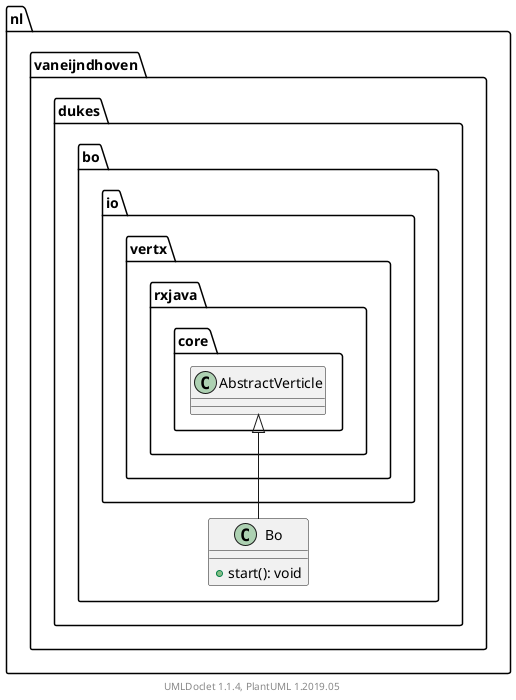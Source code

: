 @startuml

    namespace nl.vaneijndhoven.dukes.bo {

        class Bo [[Bo.html]] {
            +start(): void
        }

        class io.vertx.rxjava.core.AbstractVerticle
        io.vertx.rxjava.core.AbstractVerticle <|-- Bo

    }


    center footer UMLDoclet 1.1.4, PlantUML 1.2019.05
@enduml
